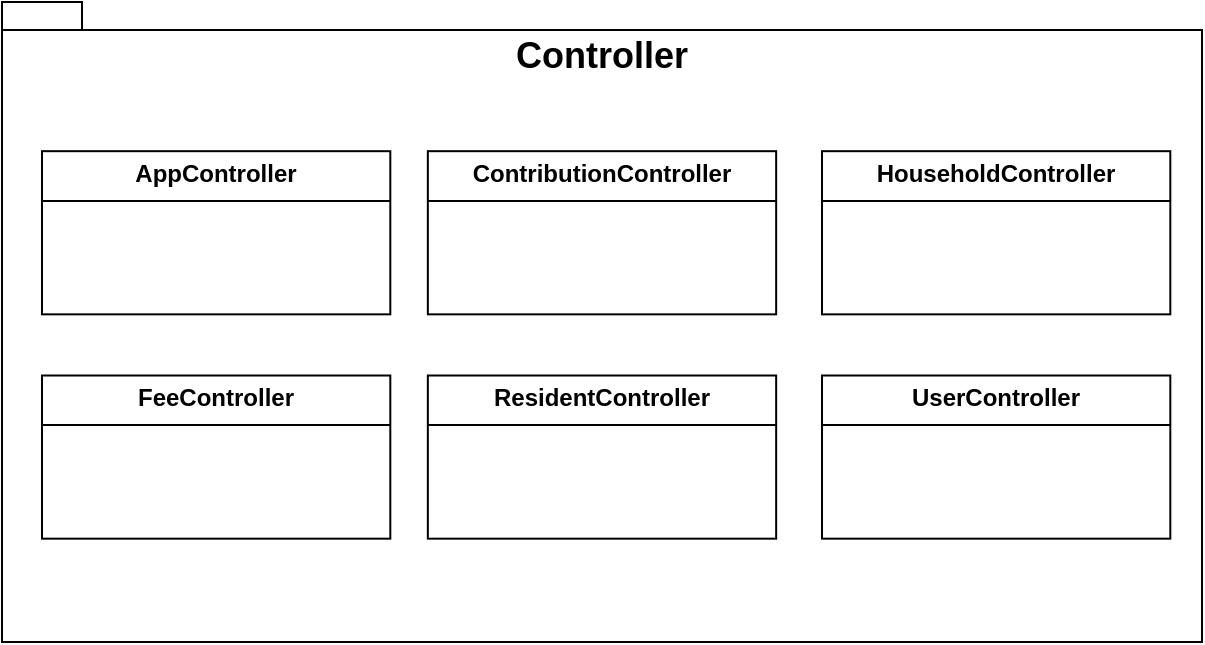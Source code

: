 <mxfile version="25.0.3">
  <diagram id="C5RBs43oDa-KdzZeNtuy" name="Page-1">
    <mxGraphModel dx="408" dy="-500" grid="1" gridSize="10" guides="1" tooltips="1" connect="1" arrows="1" fold="1" page="1" pageScale="1" pageWidth="827" pageHeight="1169" math="0" shadow="0">
      <root>
        <mxCell id="WIyWlLk6GJQsqaUBKTNV-0" />
        <mxCell id="WIyWlLk6GJQsqaUBKTNV-1" parent="WIyWlLk6GJQsqaUBKTNV-0" />
        <mxCell id="6JUFFXy7SMr_eHakS_9W-0" value="" style="group" vertex="1" connectable="0" parent="WIyWlLk6GJQsqaUBKTNV-1">
          <mxGeometry x="941" y="1440" width="600" height="320" as="geometry" />
        </mxCell>
        <mxCell id="6JUFFXy7SMr_eHakS_9W-1" value="&lt;font style=&quot;font-size: 18px;&quot;&gt;Controller&lt;/font&gt;" style="shape=folder;fontStyle=1;spacingTop=10;tabWidth=40;tabHeight=14;tabPosition=left;html=1;whiteSpace=wrap;align=center;verticalAlign=top;labelPosition=center;verticalLabelPosition=middle;horizontal=1;container=0;" vertex="1" parent="6JUFFXy7SMr_eHakS_9W-0">
          <mxGeometry width="600" height="320" as="geometry" />
        </mxCell>
        <mxCell id="6JUFFXy7SMr_eHakS_9W-2" value="&lt;p style=&quot;margin:0px;margin-top:4px;text-align:center;&quot;&gt;&lt;b&gt;ContributionController&lt;/b&gt;&lt;/p&gt;&lt;hr size=&quot;1&quot; style=&quot;border-style:solid;&quot;&gt;&lt;div style=&quot;height:2px;&quot;&gt;&lt;/div&gt;" style="verticalAlign=top;align=left;overflow=fill;html=1;whiteSpace=wrap;container=0;" vertex="1" parent="6JUFFXy7SMr_eHakS_9W-0">
          <mxGeometry x="212.925" y="74.589" width="174.154" height="81.579" as="geometry" />
        </mxCell>
        <mxCell id="6JUFFXy7SMr_eHakS_9W-3" value="&lt;p style=&quot;margin:0px;margin-top:4px;text-align:center;&quot;&gt;&lt;b&gt;UserController&lt;/b&gt;&lt;/p&gt;&lt;hr size=&quot;1&quot; style=&quot;border-style:solid;&quot;&gt;&lt;div style=&quot;height:2px;&quot;&gt;&lt;/div&gt;" style="verticalAlign=top;align=left;overflow=fill;html=1;whiteSpace=wrap;container=0;" vertex="1" parent="6JUFFXy7SMr_eHakS_9W-0">
          <mxGeometry x="410.004" y="186.757" width="174.154" height="81.579" as="geometry" />
        </mxCell>
        <mxCell id="6JUFFXy7SMr_eHakS_9W-4" value="&lt;p style=&quot;margin:0px;margin-top:4px;text-align:center;&quot;&gt;&lt;b&gt;ResidentController&lt;/b&gt;&lt;/p&gt;&lt;hr size=&quot;1&quot; style=&quot;border-style:solid;&quot;&gt;&lt;div style=&quot;height:2px;&quot;&gt;&lt;/div&gt;" style="verticalAlign=top;align=left;overflow=fill;html=1;whiteSpace=wrap;container=0;" vertex="1" parent="6JUFFXy7SMr_eHakS_9W-0">
          <mxGeometry x="212.925" y="186.757" width="174.154" height="81.579" as="geometry" />
        </mxCell>
        <mxCell id="6JUFFXy7SMr_eHakS_9W-5" value="&lt;p style=&quot;margin:0px;margin-top:4px;text-align:center;&quot;&gt;&lt;b&gt;HouseholdController&lt;/b&gt;&lt;/p&gt;&lt;hr size=&quot;1&quot; style=&quot;border-style:solid;&quot;&gt;&lt;div style=&quot;height:2px;&quot;&gt;&lt;/div&gt;" style="verticalAlign=top;align=left;overflow=fill;html=1;whiteSpace=wrap;container=0;" vertex="1" parent="6JUFFXy7SMr_eHakS_9W-0">
          <mxGeometry x="410.004" y="74.589" width="174.154" height="81.579" as="geometry" />
        </mxCell>
        <mxCell id="6JUFFXy7SMr_eHakS_9W-6" value="&lt;p style=&quot;margin:0px;margin-top:4px;text-align:center;&quot;&gt;&lt;b&gt;FeeController&lt;/b&gt;&lt;/p&gt;&lt;hr size=&quot;1&quot; style=&quot;border-style:solid;&quot;&gt;&lt;div style=&quot;height:2px;&quot;&gt;&lt;/div&gt;" style="verticalAlign=top;align=left;overflow=fill;html=1;whiteSpace=wrap;container=0;" vertex="1" parent="6JUFFXy7SMr_eHakS_9W-0">
          <mxGeometry x="19.999" y="186.757" width="174.154" height="81.579" as="geometry" />
        </mxCell>
        <mxCell id="6JUFFXy7SMr_eHakS_9W-7" value="&lt;p style=&quot;margin:0px;margin-top:4px;text-align:center;&quot;&gt;&lt;b&gt;AppController&lt;/b&gt;&lt;/p&gt;&lt;hr size=&quot;1&quot; style=&quot;border-style:solid;&quot;&gt;&lt;div style=&quot;height:2px;&quot;&gt;&lt;/div&gt;" style="verticalAlign=top;align=left;overflow=fill;html=1;whiteSpace=wrap;container=0;" vertex="1" parent="6JUFFXy7SMr_eHakS_9W-0">
          <mxGeometry x="19.999" y="74.589" width="174.154" height="81.579" as="geometry" />
        </mxCell>
      </root>
    </mxGraphModel>
  </diagram>
</mxfile>
